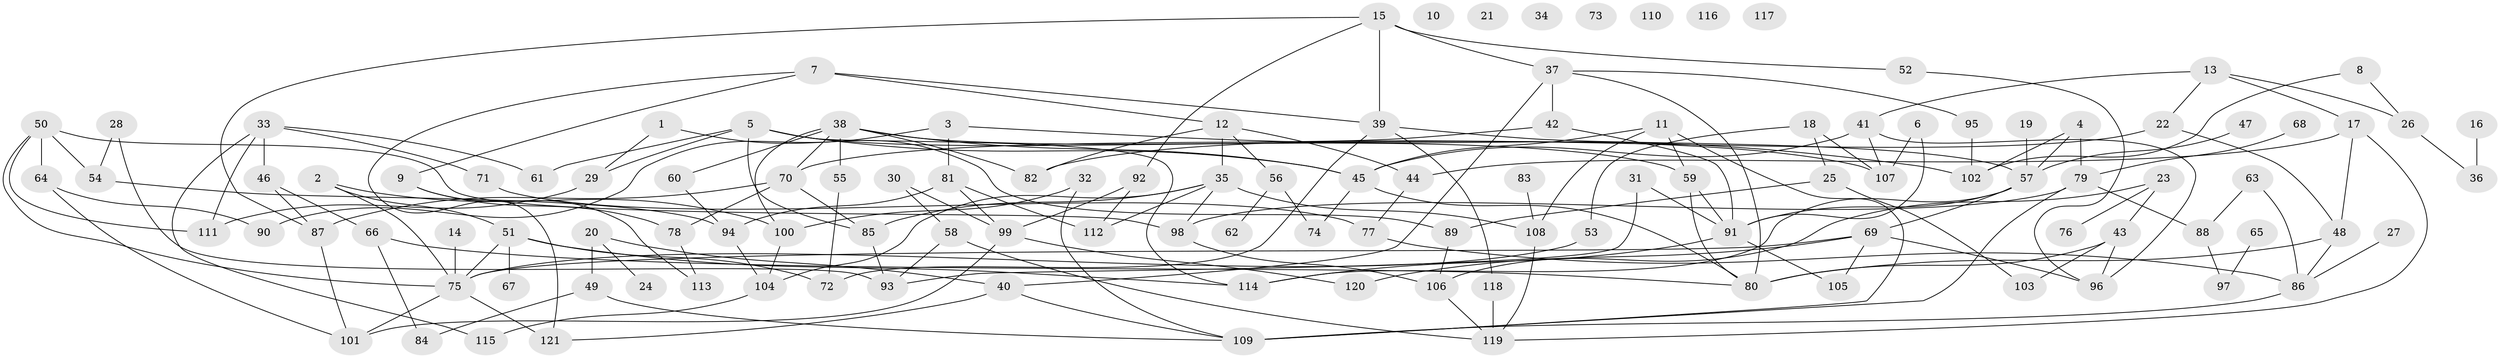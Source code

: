 // Generated by graph-tools (version 1.1) at 2025/33/03/09/25 02:33:38]
// undirected, 121 vertices, 187 edges
graph export_dot {
graph [start="1"]
  node [color=gray90,style=filled];
  1;
  2;
  3;
  4;
  5;
  6;
  7;
  8;
  9;
  10;
  11;
  12;
  13;
  14;
  15;
  16;
  17;
  18;
  19;
  20;
  21;
  22;
  23;
  24;
  25;
  26;
  27;
  28;
  29;
  30;
  31;
  32;
  33;
  34;
  35;
  36;
  37;
  38;
  39;
  40;
  41;
  42;
  43;
  44;
  45;
  46;
  47;
  48;
  49;
  50;
  51;
  52;
  53;
  54;
  55;
  56;
  57;
  58;
  59;
  60;
  61;
  62;
  63;
  64;
  65;
  66;
  67;
  68;
  69;
  70;
  71;
  72;
  73;
  74;
  75;
  76;
  77;
  78;
  79;
  80;
  81;
  82;
  83;
  84;
  85;
  86;
  87;
  88;
  89;
  90;
  91;
  92;
  93;
  94;
  95;
  96;
  97;
  98;
  99;
  100;
  101;
  102;
  103;
  104;
  105;
  106;
  107;
  108;
  109;
  110;
  111;
  112;
  113;
  114;
  115;
  116;
  117;
  118;
  119;
  120;
  121;
  1 -- 29;
  1 -- 89;
  2 -- 51;
  2 -- 75;
  2 -- 100;
  3 -- 81;
  3 -- 90;
  3 -- 102;
  4 -- 57;
  4 -- 79;
  4 -- 102;
  5 -- 29;
  5 -- 45;
  5 -- 59;
  5 -- 61;
  5 -- 85;
  5 -- 114;
  6 -- 91;
  6 -- 107;
  7 -- 9;
  7 -- 12;
  7 -- 39;
  7 -- 121;
  8 -- 26;
  8 -- 102;
  9 -- 78;
  9 -- 113;
  11 -- 45;
  11 -- 59;
  11 -- 108;
  11 -- 109;
  12 -- 35;
  12 -- 44;
  12 -- 56;
  12 -- 82;
  13 -- 17;
  13 -- 22;
  13 -- 26;
  13 -- 41;
  14 -- 75;
  15 -- 37;
  15 -- 39;
  15 -- 52;
  15 -- 87;
  15 -- 92;
  16 -- 36;
  17 -- 44;
  17 -- 48;
  17 -- 119;
  18 -- 25;
  18 -- 53;
  18 -- 107;
  19 -- 57;
  20 -- 24;
  20 -- 40;
  20 -- 49;
  22 -- 48;
  22 -- 82;
  23 -- 43;
  23 -- 76;
  23 -- 106;
  25 -- 89;
  25 -- 103;
  26 -- 36;
  27 -- 86;
  28 -- 54;
  28 -- 93;
  29 -- 111;
  30 -- 58;
  30 -- 99;
  31 -- 91;
  31 -- 93;
  32 -- 100;
  32 -- 109;
  33 -- 46;
  33 -- 61;
  33 -- 71;
  33 -- 111;
  33 -- 115;
  35 -- 85;
  35 -- 98;
  35 -- 104;
  35 -- 108;
  35 -- 112;
  37 -- 40;
  37 -- 42;
  37 -- 80;
  37 -- 95;
  38 -- 45;
  38 -- 55;
  38 -- 60;
  38 -- 70;
  38 -- 82;
  38 -- 100;
  38 -- 107;
  39 -- 57;
  39 -- 72;
  39 -- 118;
  40 -- 109;
  40 -- 121;
  41 -- 45;
  41 -- 96;
  41 -- 107;
  42 -- 70;
  42 -- 91;
  43 -- 80;
  43 -- 96;
  43 -- 103;
  44 -- 77;
  45 -- 74;
  45 -- 80;
  46 -- 66;
  46 -- 87;
  47 -- 57;
  48 -- 80;
  48 -- 86;
  49 -- 84;
  49 -- 109;
  50 -- 54;
  50 -- 64;
  50 -- 75;
  50 -- 98;
  50 -- 111;
  51 -- 67;
  51 -- 72;
  51 -- 75;
  51 -- 114;
  52 -- 96;
  53 -- 75;
  54 -- 94;
  55 -- 72;
  56 -- 62;
  56 -- 74;
  57 -- 69;
  57 -- 91;
  57 -- 114;
  58 -- 93;
  58 -- 119;
  59 -- 80;
  59 -- 91;
  60 -- 94;
  63 -- 86;
  63 -- 88;
  64 -- 90;
  64 -- 101;
  65 -- 97;
  66 -- 80;
  66 -- 84;
  68 -- 79;
  69 -- 75;
  69 -- 96;
  69 -- 105;
  69 -- 120;
  70 -- 78;
  70 -- 85;
  70 -- 87;
  71 -- 77;
  75 -- 101;
  75 -- 121;
  77 -- 86;
  78 -- 113;
  79 -- 88;
  79 -- 98;
  79 -- 109;
  81 -- 94;
  81 -- 99;
  81 -- 112;
  83 -- 108;
  85 -- 93;
  86 -- 109;
  87 -- 101;
  88 -- 97;
  89 -- 106;
  91 -- 105;
  91 -- 114;
  92 -- 99;
  92 -- 112;
  94 -- 104;
  95 -- 102;
  98 -- 106;
  99 -- 101;
  99 -- 120;
  100 -- 104;
  104 -- 115;
  106 -- 119;
  108 -- 119;
  118 -- 119;
}
